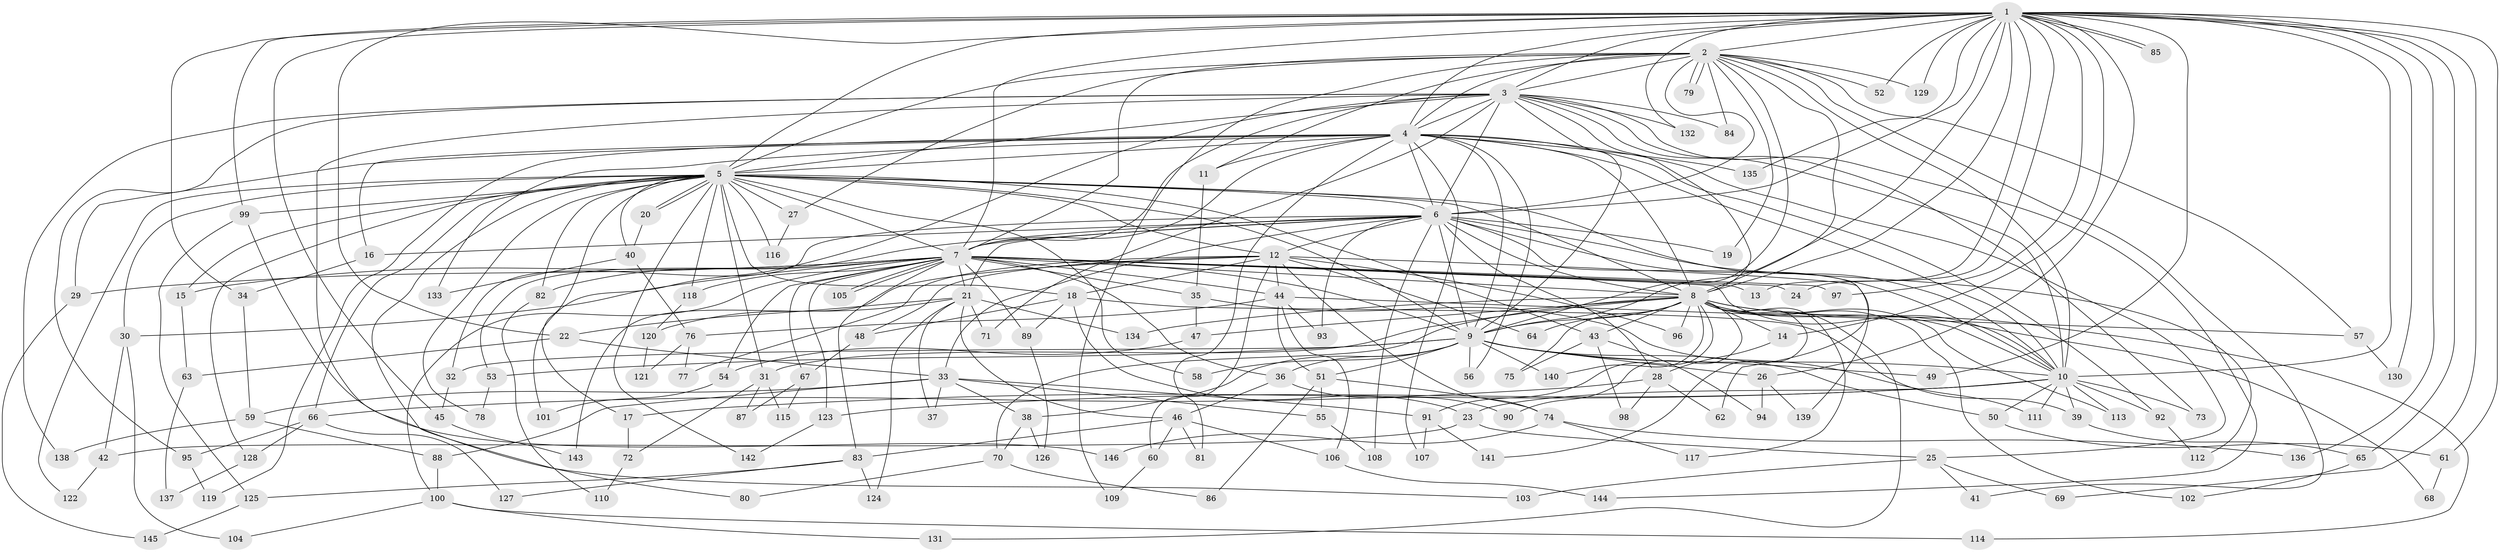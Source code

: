 // Generated by graph-tools (version 1.1) at 2025/45/03/09/25 04:45:59]
// undirected, 146 vertices, 317 edges
graph export_dot {
graph [start="1"]
  node [color=gray90,style=filled];
  1;
  2;
  3;
  4;
  5;
  6;
  7;
  8;
  9;
  10;
  11;
  12;
  13;
  14;
  15;
  16;
  17;
  18;
  19;
  20;
  21;
  22;
  23;
  24;
  25;
  26;
  27;
  28;
  29;
  30;
  31;
  32;
  33;
  34;
  35;
  36;
  37;
  38;
  39;
  40;
  41;
  42;
  43;
  44;
  45;
  46;
  47;
  48;
  49;
  50;
  51;
  52;
  53;
  54;
  55;
  56;
  57;
  58;
  59;
  60;
  61;
  62;
  63;
  64;
  65;
  66;
  67;
  68;
  69;
  70;
  71;
  72;
  73;
  74;
  75;
  76;
  77;
  78;
  79;
  80;
  81;
  82;
  83;
  84;
  85;
  86;
  87;
  88;
  89;
  90;
  91;
  92;
  93;
  94;
  95;
  96;
  97;
  98;
  99;
  100;
  101;
  102;
  103;
  104;
  105;
  106;
  107;
  108;
  109;
  110;
  111;
  112;
  113;
  114;
  115;
  116;
  117;
  118;
  119;
  120;
  121;
  122;
  123;
  124;
  125;
  126;
  127;
  128;
  129;
  130;
  131;
  132;
  133;
  134;
  135;
  136;
  137;
  138;
  139;
  140;
  141;
  142;
  143;
  144;
  145;
  146;
  1 -- 2;
  1 -- 3;
  1 -- 4;
  1 -- 5;
  1 -- 6;
  1 -- 7;
  1 -- 8;
  1 -- 9;
  1 -- 10;
  1 -- 13;
  1 -- 14;
  1 -- 22;
  1 -- 24;
  1 -- 26;
  1 -- 34;
  1 -- 45;
  1 -- 49;
  1 -- 52;
  1 -- 61;
  1 -- 65;
  1 -- 69;
  1 -- 85;
  1 -- 85;
  1 -- 97;
  1 -- 99;
  1 -- 129;
  1 -- 130;
  1 -- 132;
  1 -- 135;
  1 -- 136;
  2 -- 3;
  2 -- 4;
  2 -- 5;
  2 -- 6;
  2 -- 7;
  2 -- 8;
  2 -- 9;
  2 -- 10;
  2 -- 11;
  2 -- 19;
  2 -- 27;
  2 -- 41;
  2 -- 52;
  2 -- 57;
  2 -- 79;
  2 -- 79;
  2 -- 84;
  2 -- 109;
  2 -- 129;
  3 -- 4;
  3 -- 5;
  3 -- 6;
  3 -- 7;
  3 -- 8;
  3 -- 9;
  3 -- 10;
  3 -- 71;
  3 -- 73;
  3 -- 84;
  3 -- 95;
  3 -- 101;
  3 -- 103;
  3 -- 132;
  3 -- 138;
  3 -- 144;
  4 -- 5;
  4 -- 6;
  4 -- 7;
  4 -- 8;
  4 -- 9;
  4 -- 10;
  4 -- 11;
  4 -- 16;
  4 -- 25;
  4 -- 29;
  4 -- 56;
  4 -- 81;
  4 -- 92;
  4 -- 107;
  4 -- 119;
  4 -- 133;
  4 -- 135;
  5 -- 6;
  5 -- 7;
  5 -- 8;
  5 -- 9;
  5 -- 10;
  5 -- 12;
  5 -- 15;
  5 -- 17;
  5 -- 18;
  5 -- 20;
  5 -- 20;
  5 -- 27;
  5 -- 30;
  5 -- 31;
  5 -- 40;
  5 -- 43;
  5 -- 58;
  5 -- 66;
  5 -- 78;
  5 -- 80;
  5 -- 82;
  5 -- 99;
  5 -- 116;
  5 -- 118;
  5 -- 122;
  5 -- 128;
  5 -- 142;
  6 -- 7;
  6 -- 8;
  6 -- 9;
  6 -- 10;
  6 -- 12;
  6 -- 16;
  6 -- 19;
  6 -- 21;
  6 -- 28;
  6 -- 32;
  6 -- 33;
  6 -- 53;
  6 -- 62;
  6 -- 93;
  6 -- 108;
  6 -- 112;
  7 -- 8;
  7 -- 9;
  7 -- 10;
  7 -- 13;
  7 -- 15;
  7 -- 21;
  7 -- 24;
  7 -- 29;
  7 -- 30;
  7 -- 35;
  7 -- 36;
  7 -- 44;
  7 -- 54;
  7 -- 67;
  7 -- 82;
  7 -- 83;
  7 -- 89;
  7 -- 97;
  7 -- 100;
  7 -- 105;
  7 -- 105;
  7 -- 118;
  7 -- 123;
  8 -- 9;
  8 -- 10;
  8 -- 14;
  8 -- 31;
  8 -- 43;
  8 -- 47;
  8 -- 64;
  8 -- 68;
  8 -- 70;
  8 -- 75;
  8 -- 90;
  8 -- 91;
  8 -- 96;
  8 -- 102;
  8 -- 113;
  8 -- 114;
  8 -- 117;
  8 -- 131;
  8 -- 134;
  8 -- 140;
  8 -- 141;
  9 -- 10;
  9 -- 26;
  9 -- 32;
  9 -- 36;
  9 -- 38;
  9 -- 49;
  9 -- 50;
  9 -- 51;
  9 -- 53;
  9 -- 56;
  9 -- 58;
  9 -- 140;
  10 -- 17;
  10 -- 23;
  10 -- 39;
  10 -- 50;
  10 -- 73;
  10 -- 92;
  10 -- 111;
  10 -- 113;
  10 -- 123;
  11 -- 35;
  12 -- 18;
  12 -- 44;
  12 -- 48;
  12 -- 60;
  12 -- 64;
  12 -- 74;
  12 -- 77;
  12 -- 96;
  12 -- 139;
  12 -- 143;
  14 -- 28;
  15 -- 63;
  16 -- 34;
  17 -- 72;
  18 -- 23;
  18 -- 39;
  18 -- 48;
  18 -- 89;
  20 -- 40;
  21 -- 22;
  21 -- 37;
  21 -- 46;
  21 -- 71;
  21 -- 120;
  21 -- 124;
  21 -- 134;
  22 -- 33;
  22 -- 63;
  23 -- 25;
  23 -- 42;
  25 -- 41;
  25 -- 69;
  25 -- 103;
  26 -- 94;
  26 -- 139;
  27 -- 116;
  28 -- 62;
  28 -- 66;
  28 -- 98;
  29 -- 145;
  30 -- 42;
  30 -- 104;
  31 -- 72;
  31 -- 87;
  31 -- 115;
  32 -- 45;
  33 -- 37;
  33 -- 38;
  33 -- 55;
  33 -- 59;
  33 -- 88;
  33 -- 91;
  34 -- 59;
  35 -- 47;
  35 -- 111;
  36 -- 46;
  36 -- 90;
  38 -- 70;
  38 -- 126;
  39 -- 65;
  40 -- 76;
  40 -- 133;
  42 -- 122;
  43 -- 75;
  43 -- 94;
  43 -- 98;
  44 -- 51;
  44 -- 57;
  44 -- 76;
  44 -- 93;
  44 -- 106;
  45 -- 143;
  46 -- 60;
  46 -- 81;
  46 -- 83;
  46 -- 106;
  47 -- 54;
  48 -- 67;
  50 -- 61;
  51 -- 55;
  51 -- 74;
  51 -- 86;
  53 -- 78;
  54 -- 101;
  55 -- 108;
  57 -- 130;
  59 -- 88;
  59 -- 138;
  60 -- 109;
  61 -- 68;
  63 -- 137;
  65 -- 102;
  66 -- 95;
  66 -- 127;
  66 -- 128;
  67 -- 87;
  67 -- 115;
  70 -- 80;
  70 -- 86;
  72 -- 110;
  74 -- 117;
  74 -- 136;
  74 -- 146;
  76 -- 77;
  76 -- 121;
  82 -- 110;
  83 -- 124;
  83 -- 125;
  83 -- 127;
  88 -- 100;
  89 -- 126;
  91 -- 107;
  91 -- 141;
  92 -- 112;
  95 -- 119;
  99 -- 125;
  99 -- 146;
  100 -- 104;
  100 -- 114;
  100 -- 131;
  106 -- 144;
  118 -- 120;
  120 -- 121;
  123 -- 142;
  125 -- 145;
  128 -- 137;
}
